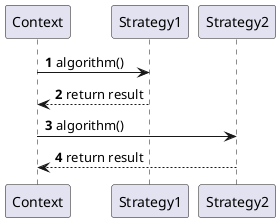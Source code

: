 @startuml
'https://plantuml.com/sequence-diagram

autonumber

Context -> Strategy1 : algorithm()
Strategy1 --> Context : return result
Context -> Strategy2 : algorithm()
Strategy2 --> Context : return result

'Alice -> Bob: Authentication Request
'Bob --> Alice: Authentication Response
'
'Alice -> Bob: Another authentication Request
'Alice <-- Bob: another authentication Response
@enduml